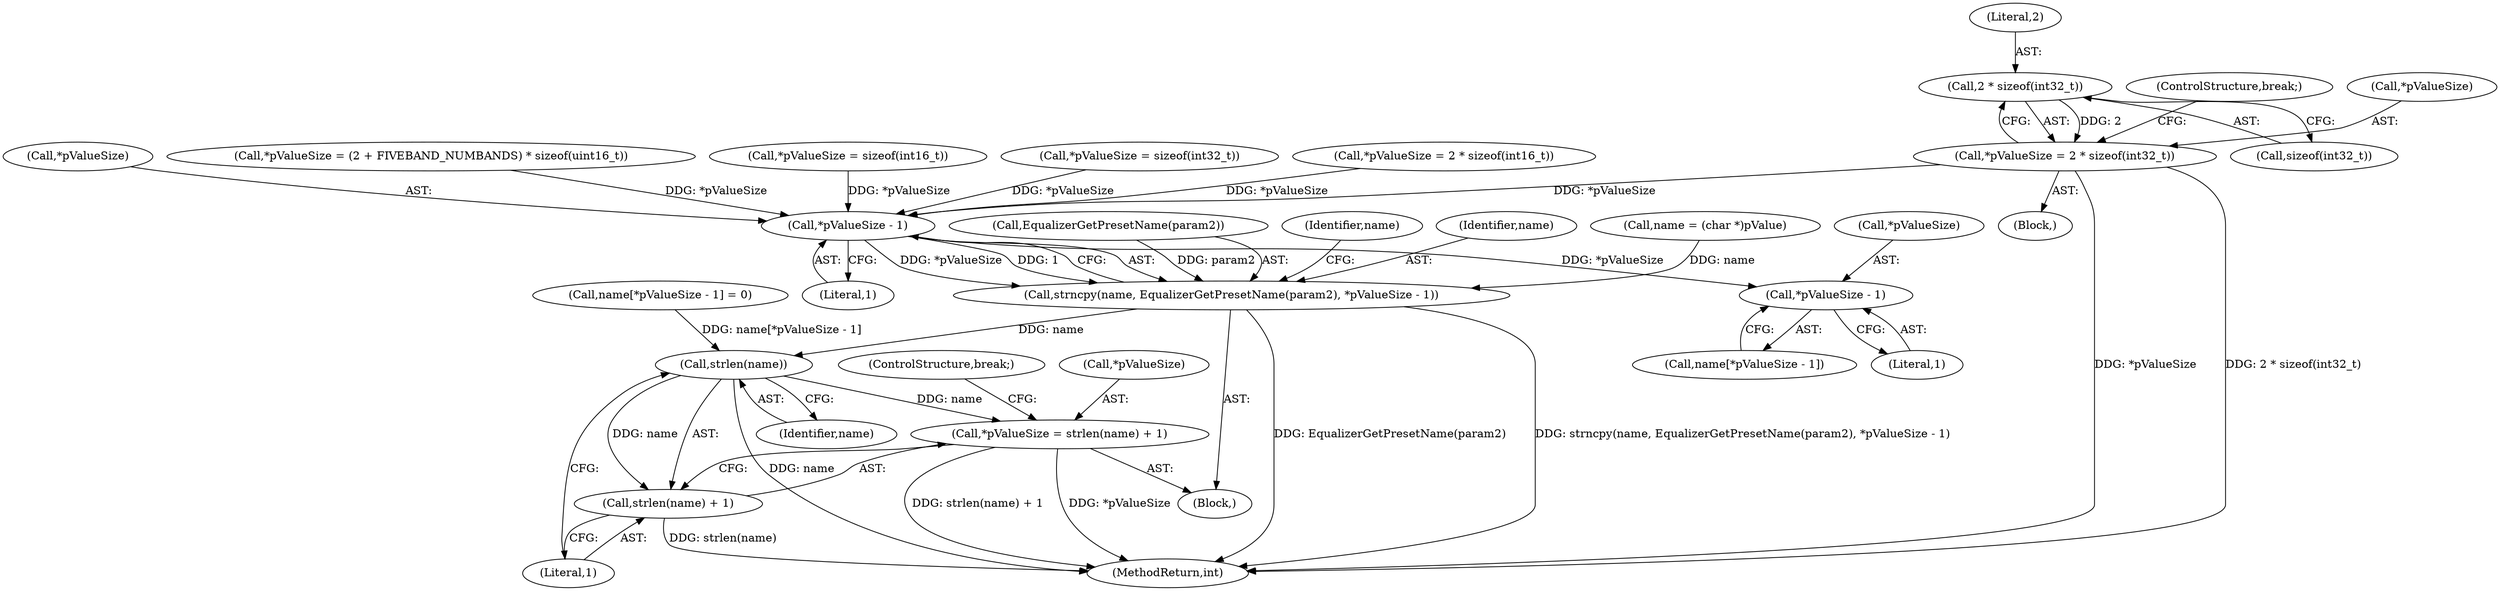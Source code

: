 digraph "0_Android_321ea5257e37c8edb26e66fe4ee78cca4cd915fe@API" {
"1000211" [label="(Call,2 * sizeof(int32_t))"];
"1000208" [label="(Call,*pValueSize = 2 * sizeof(int32_t))"];
"1000488" [label="(Call,*pValueSize - 1)"];
"1000484" [label="(Call,strncpy(name, EqualizerGetPresetName(param2), *pValueSize - 1))"];
"1000504" [label="(Call,strlen(name))"];
"1000500" [label="(Call,*pValueSize = strlen(name) + 1)"];
"1000503" [label="(Call,strlen(name) + 1)"];
"1000495" [label="(Call,*pValueSize - 1)"];
"1000491" [label="(Literal,1)"];
"1000506" [label="(Literal,1)"];
"1000507" [label="(ControlStructure,break;)"];
"1000208" [label="(Call,*pValueSize = 2 * sizeof(int32_t))"];
"1000488" [label="(Call,*pValueSize - 1)"];
"1000160" [label="(Call,*pValueSize = sizeof(int16_t))"];
"1000479" [label="(Call,name = (char *)pValue)"];
"1000503" [label="(Call,strlen(name) + 1)"];
"1000231" [label="(Call,*pValueSize = sizeof(int32_t))"];
"1000493" [label="(Call,name[*pValueSize - 1])"];
"1000486" [label="(Call,EqualizerGetPresetName(param2))"];
"1000183" [label="(Call,*pValueSize = 2 * sizeof(int16_t))"];
"1000140" [label="(Block,)"];
"1000492" [label="(Call,name[*pValueSize - 1] = 0)"];
"1000484" [label="(Call,strncpy(name, EqualizerGetPresetName(param2), *pValueSize - 1))"];
"1000213" [label="(Call,sizeof(int32_t))"];
"1000489" [label="(Call,*pValueSize)"];
"1000494" [label="(Identifier,name)"];
"1000258" [label="(Call,*pValueSize = (2 + FIVEBAND_NUMBANDS) * sizeof(uint16_t))"];
"1000215" [label="(ControlStructure,break;)"];
"1000504" [label="(Call,strlen(name))"];
"1000485" [label="(Identifier,name)"];
"1000212" [label="(Literal,2)"];
"1000209" [label="(Call,*pValueSize)"];
"1000567" [label="(MethodReturn,int)"];
"1000500" [label="(Call,*pValueSize = strlen(name) + 1)"];
"1000277" [label="(Block,)"];
"1000505" [label="(Identifier,name)"];
"1000495" [label="(Call,*pValueSize - 1)"];
"1000501" [label="(Call,*pValueSize)"];
"1000498" [label="(Literal,1)"];
"1000211" [label="(Call,2 * sizeof(int32_t))"];
"1000496" [label="(Call,*pValueSize)"];
"1000211" -> "1000208"  [label="AST: "];
"1000211" -> "1000213"  [label="CFG: "];
"1000212" -> "1000211"  [label="AST: "];
"1000213" -> "1000211"  [label="AST: "];
"1000208" -> "1000211"  [label="CFG: "];
"1000211" -> "1000208"  [label="DDG: 2"];
"1000208" -> "1000140"  [label="AST: "];
"1000209" -> "1000208"  [label="AST: "];
"1000215" -> "1000208"  [label="CFG: "];
"1000208" -> "1000567"  [label="DDG: *pValueSize"];
"1000208" -> "1000567"  [label="DDG: 2 * sizeof(int32_t)"];
"1000208" -> "1000488"  [label="DDG: *pValueSize"];
"1000488" -> "1000484"  [label="AST: "];
"1000488" -> "1000491"  [label="CFG: "];
"1000489" -> "1000488"  [label="AST: "];
"1000491" -> "1000488"  [label="AST: "];
"1000484" -> "1000488"  [label="CFG: "];
"1000488" -> "1000484"  [label="DDG: *pValueSize"];
"1000488" -> "1000484"  [label="DDG: 1"];
"1000258" -> "1000488"  [label="DDG: *pValueSize"];
"1000183" -> "1000488"  [label="DDG: *pValueSize"];
"1000231" -> "1000488"  [label="DDG: *pValueSize"];
"1000160" -> "1000488"  [label="DDG: *pValueSize"];
"1000488" -> "1000495"  [label="DDG: *pValueSize"];
"1000484" -> "1000277"  [label="AST: "];
"1000485" -> "1000484"  [label="AST: "];
"1000486" -> "1000484"  [label="AST: "];
"1000494" -> "1000484"  [label="CFG: "];
"1000484" -> "1000567"  [label="DDG: EqualizerGetPresetName(param2)"];
"1000484" -> "1000567"  [label="DDG: strncpy(name, EqualizerGetPresetName(param2), *pValueSize - 1)"];
"1000479" -> "1000484"  [label="DDG: name"];
"1000486" -> "1000484"  [label="DDG: param2"];
"1000484" -> "1000504"  [label="DDG: name"];
"1000504" -> "1000503"  [label="AST: "];
"1000504" -> "1000505"  [label="CFG: "];
"1000505" -> "1000504"  [label="AST: "];
"1000506" -> "1000504"  [label="CFG: "];
"1000504" -> "1000567"  [label="DDG: name"];
"1000504" -> "1000500"  [label="DDG: name"];
"1000504" -> "1000503"  [label="DDG: name"];
"1000492" -> "1000504"  [label="DDG: name[*pValueSize - 1]"];
"1000500" -> "1000277"  [label="AST: "];
"1000500" -> "1000503"  [label="CFG: "];
"1000501" -> "1000500"  [label="AST: "];
"1000503" -> "1000500"  [label="AST: "];
"1000507" -> "1000500"  [label="CFG: "];
"1000500" -> "1000567"  [label="DDG: strlen(name) + 1"];
"1000500" -> "1000567"  [label="DDG: *pValueSize"];
"1000503" -> "1000506"  [label="CFG: "];
"1000506" -> "1000503"  [label="AST: "];
"1000503" -> "1000567"  [label="DDG: strlen(name)"];
"1000495" -> "1000493"  [label="AST: "];
"1000495" -> "1000498"  [label="CFG: "];
"1000496" -> "1000495"  [label="AST: "];
"1000498" -> "1000495"  [label="AST: "];
"1000493" -> "1000495"  [label="CFG: "];
}
